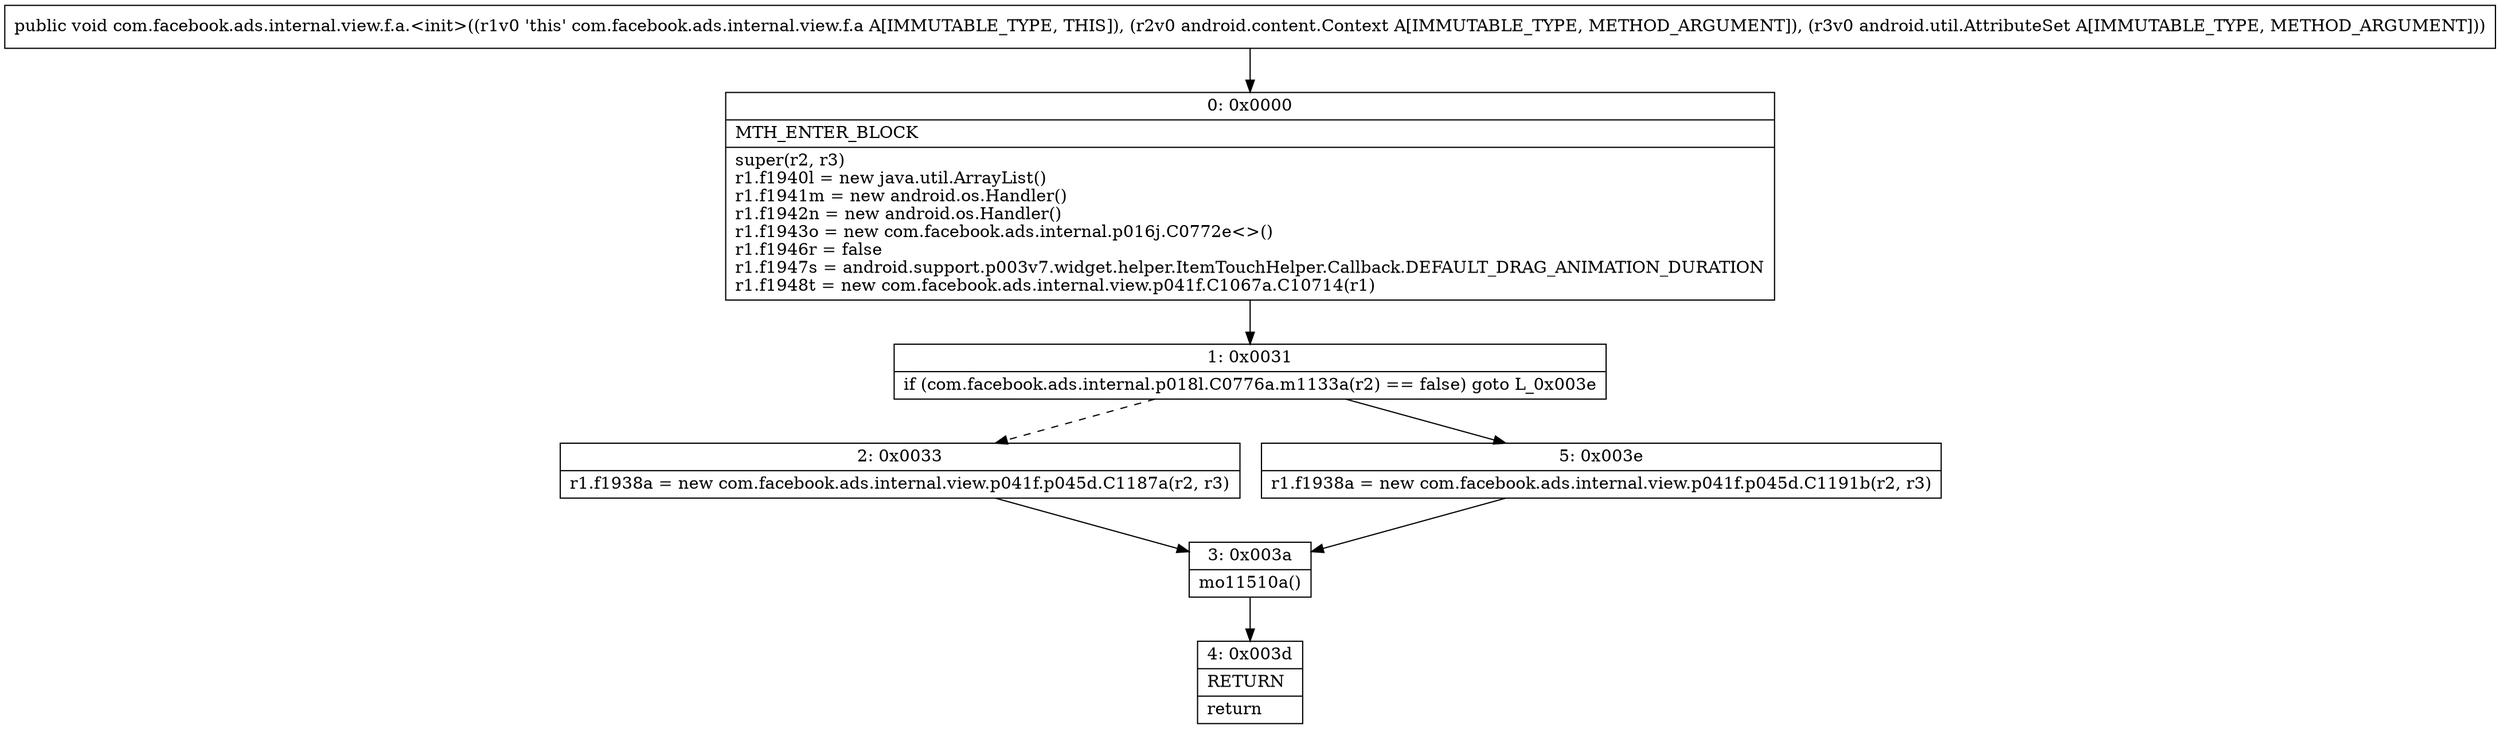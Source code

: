 digraph "CFG forcom.facebook.ads.internal.view.f.a.\<init\>(Landroid\/content\/Context;Landroid\/util\/AttributeSet;)V" {
Node_0 [shape=record,label="{0\:\ 0x0000|MTH_ENTER_BLOCK\l|super(r2, r3)\lr1.f1940l = new java.util.ArrayList()\lr1.f1941m = new android.os.Handler()\lr1.f1942n = new android.os.Handler()\lr1.f1943o = new com.facebook.ads.internal.p016j.C0772e\<\>()\lr1.f1946r = false\lr1.f1947s = android.support.p003v7.widget.helper.ItemTouchHelper.Callback.DEFAULT_DRAG_ANIMATION_DURATION\lr1.f1948t = new com.facebook.ads.internal.view.p041f.C1067a.C10714(r1)\l}"];
Node_1 [shape=record,label="{1\:\ 0x0031|if (com.facebook.ads.internal.p018l.C0776a.m1133a(r2) == false) goto L_0x003e\l}"];
Node_2 [shape=record,label="{2\:\ 0x0033|r1.f1938a = new com.facebook.ads.internal.view.p041f.p045d.C1187a(r2, r3)\l}"];
Node_3 [shape=record,label="{3\:\ 0x003a|mo11510a()\l}"];
Node_4 [shape=record,label="{4\:\ 0x003d|RETURN\l|return\l}"];
Node_5 [shape=record,label="{5\:\ 0x003e|r1.f1938a = new com.facebook.ads.internal.view.p041f.p045d.C1191b(r2, r3)\l}"];
MethodNode[shape=record,label="{public void com.facebook.ads.internal.view.f.a.\<init\>((r1v0 'this' com.facebook.ads.internal.view.f.a A[IMMUTABLE_TYPE, THIS]), (r2v0 android.content.Context A[IMMUTABLE_TYPE, METHOD_ARGUMENT]), (r3v0 android.util.AttributeSet A[IMMUTABLE_TYPE, METHOD_ARGUMENT])) }"];
MethodNode -> Node_0;
Node_0 -> Node_1;
Node_1 -> Node_2[style=dashed];
Node_1 -> Node_5;
Node_2 -> Node_3;
Node_3 -> Node_4;
Node_5 -> Node_3;
}

